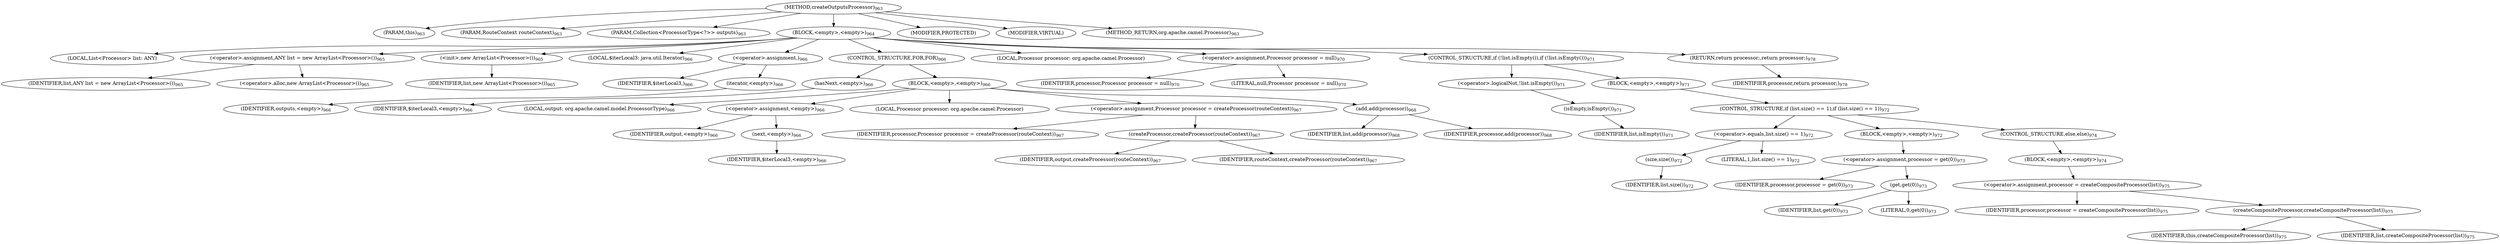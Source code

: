 digraph "createOutputsProcessor" {  
"1896" [label = <(METHOD,createOutputsProcessor)<SUB>963</SUB>> ]
"257" [label = <(PARAM,this)<SUB>963</SUB>> ]
"1897" [label = <(PARAM,RouteContext routeContext)<SUB>963</SUB>> ]
"1898" [label = <(PARAM,Collection&lt;ProcessorType&lt;?&gt;&gt; outputs)<SUB>963</SUB>> ]
"1899" [label = <(BLOCK,&lt;empty&gt;,&lt;empty&gt;)<SUB>964</SUB>> ]
"255" [label = <(LOCAL,List&lt;Processor&gt; list: ANY)> ]
"1900" [label = <(&lt;operator&gt;.assignment,ANY list = new ArrayList&lt;Processor&gt;())<SUB>965</SUB>> ]
"1901" [label = <(IDENTIFIER,list,ANY list = new ArrayList&lt;Processor&gt;())<SUB>965</SUB>> ]
"1902" [label = <(&lt;operator&gt;.alloc,new ArrayList&lt;Processor&gt;())<SUB>965</SUB>> ]
"1903" [label = <(&lt;init&gt;,new ArrayList&lt;Processor&gt;())<SUB>965</SUB>> ]
"254" [label = <(IDENTIFIER,list,new ArrayList&lt;Processor&gt;())<SUB>965</SUB>> ]
"1904" [label = <(LOCAL,$iterLocal3: java.util.Iterator)<SUB>966</SUB>> ]
"1905" [label = <(&lt;operator&gt;.assignment,)<SUB>966</SUB>> ]
"1906" [label = <(IDENTIFIER,$iterLocal3,)<SUB>966</SUB>> ]
"1907" [label = <(iterator,&lt;empty&gt;)<SUB>966</SUB>> ]
"1908" [label = <(IDENTIFIER,outputs,&lt;empty&gt;)<SUB>966</SUB>> ]
"1909" [label = <(CONTROL_STRUCTURE,FOR,FOR)<SUB>966</SUB>> ]
"1910" [label = <(hasNext,&lt;empty&gt;)<SUB>966</SUB>> ]
"1911" [label = <(IDENTIFIER,$iterLocal3,&lt;empty&gt;)<SUB>966</SUB>> ]
"1912" [label = <(BLOCK,&lt;empty&gt;,&lt;empty&gt;)<SUB>966</SUB>> ]
"1913" [label = <(LOCAL,output: org.apache.camel.model.ProcessorType)<SUB>966</SUB>> ]
"1914" [label = <(&lt;operator&gt;.assignment,&lt;empty&gt;)<SUB>966</SUB>> ]
"1915" [label = <(IDENTIFIER,output,&lt;empty&gt;)<SUB>966</SUB>> ]
"1916" [label = <(next,&lt;empty&gt;)<SUB>966</SUB>> ]
"1917" [label = <(IDENTIFIER,$iterLocal3,&lt;empty&gt;)<SUB>966</SUB>> ]
"1918" [label = <(LOCAL,Processor processor: org.apache.camel.Processor)> ]
"1919" [label = <(&lt;operator&gt;.assignment,Processor processor = createProcessor(routeContext))<SUB>967</SUB>> ]
"1920" [label = <(IDENTIFIER,processor,Processor processor = createProcessor(routeContext))<SUB>967</SUB>> ]
"1921" [label = <(createProcessor,createProcessor(routeContext))<SUB>967</SUB>> ]
"1922" [label = <(IDENTIFIER,output,createProcessor(routeContext))<SUB>967</SUB>> ]
"1923" [label = <(IDENTIFIER,routeContext,createProcessor(routeContext))<SUB>967</SUB>> ]
"1924" [label = <(add,add(processor))<SUB>968</SUB>> ]
"1925" [label = <(IDENTIFIER,list,add(processor))<SUB>968</SUB>> ]
"1926" [label = <(IDENTIFIER,processor,add(processor))<SUB>968</SUB>> ]
"1927" [label = <(LOCAL,Processor processor: org.apache.camel.Processor)> ]
"1928" [label = <(&lt;operator&gt;.assignment,Processor processor = null)<SUB>970</SUB>> ]
"1929" [label = <(IDENTIFIER,processor,Processor processor = null)<SUB>970</SUB>> ]
"1930" [label = <(LITERAL,null,Processor processor = null)<SUB>970</SUB>> ]
"1931" [label = <(CONTROL_STRUCTURE,if (!list.isEmpty()),if (!list.isEmpty()))<SUB>971</SUB>> ]
"1932" [label = <(&lt;operator&gt;.logicalNot,!list.isEmpty())<SUB>971</SUB>> ]
"1933" [label = <(isEmpty,isEmpty())<SUB>971</SUB>> ]
"1934" [label = <(IDENTIFIER,list,isEmpty())<SUB>971</SUB>> ]
"1935" [label = <(BLOCK,&lt;empty&gt;,&lt;empty&gt;)<SUB>971</SUB>> ]
"1936" [label = <(CONTROL_STRUCTURE,if (list.size() == 1),if (list.size() == 1))<SUB>972</SUB>> ]
"1937" [label = <(&lt;operator&gt;.equals,list.size() == 1)<SUB>972</SUB>> ]
"1938" [label = <(size,size())<SUB>972</SUB>> ]
"1939" [label = <(IDENTIFIER,list,size())<SUB>972</SUB>> ]
"1940" [label = <(LITERAL,1,list.size() == 1)<SUB>972</SUB>> ]
"1941" [label = <(BLOCK,&lt;empty&gt;,&lt;empty&gt;)<SUB>972</SUB>> ]
"1942" [label = <(&lt;operator&gt;.assignment,processor = get(0))<SUB>973</SUB>> ]
"1943" [label = <(IDENTIFIER,processor,processor = get(0))<SUB>973</SUB>> ]
"1944" [label = <(get,get(0))<SUB>973</SUB>> ]
"1945" [label = <(IDENTIFIER,list,get(0))<SUB>973</SUB>> ]
"1946" [label = <(LITERAL,0,get(0))<SUB>973</SUB>> ]
"1947" [label = <(CONTROL_STRUCTURE,else,else)<SUB>974</SUB>> ]
"1948" [label = <(BLOCK,&lt;empty&gt;,&lt;empty&gt;)<SUB>974</SUB>> ]
"1949" [label = <(&lt;operator&gt;.assignment,processor = createCompositeProcessor(list))<SUB>975</SUB>> ]
"1950" [label = <(IDENTIFIER,processor,processor = createCompositeProcessor(list))<SUB>975</SUB>> ]
"1951" [label = <(createCompositeProcessor,createCompositeProcessor(list))<SUB>975</SUB>> ]
"256" [label = <(IDENTIFIER,this,createCompositeProcessor(list))<SUB>975</SUB>> ]
"1952" [label = <(IDENTIFIER,list,createCompositeProcessor(list))<SUB>975</SUB>> ]
"1953" [label = <(RETURN,return processor;,return processor;)<SUB>978</SUB>> ]
"1954" [label = <(IDENTIFIER,processor,return processor;)<SUB>978</SUB>> ]
"1955" [label = <(MODIFIER,PROTECTED)> ]
"1956" [label = <(MODIFIER,VIRTUAL)> ]
"1957" [label = <(METHOD_RETURN,org.apache.camel.Processor)<SUB>963</SUB>> ]
  "1896" -> "257" 
  "1896" -> "1897" 
  "1896" -> "1898" 
  "1896" -> "1899" 
  "1896" -> "1955" 
  "1896" -> "1956" 
  "1896" -> "1957" 
  "1899" -> "255" 
  "1899" -> "1900" 
  "1899" -> "1903" 
  "1899" -> "1904" 
  "1899" -> "1905" 
  "1899" -> "1909" 
  "1899" -> "1927" 
  "1899" -> "1928" 
  "1899" -> "1931" 
  "1899" -> "1953" 
  "1900" -> "1901" 
  "1900" -> "1902" 
  "1903" -> "254" 
  "1905" -> "1906" 
  "1905" -> "1907" 
  "1907" -> "1908" 
  "1909" -> "1910" 
  "1909" -> "1912" 
  "1910" -> "1911" 
  "1912" -> "1913" 
  "1912" -> "1914" 
  "1912" -> "1918" 
  "1912" -> "1919" 
  "1912" -> "1924" 
  "1914" -> "1915" 
  "1914" -> "1916" 
  "1916" -> "1917" 
  "1919" -> "1920" 
  "1919" -> "1921" 
  "1921" -> "1922" 
  "1921" -> "1923" 
  "1924" -> "1925" 
  "1924" -> "1926" 
  "1928" -> "1929" 
  "1928" -> "1930" 
  "1931" -> "1932" 
  "1931" -> "1935" 
  "1932" -> "1933" 
  "1933" -> "1934" 
  "1935" -> "1936" 
  "1936" -> "1937" 
  "1936" -> "1941" 
  "1936" -> "1947" 
  "1937" -> "1938" 
  "1937" -> "1940" 
  "1938" -> "1939" 
  "1941" -> "1942" 
  "1942" -> "1943" 
  "1942" -> "1944" 
  "1944" -> "1945" 
  "1944" -> "1946" 
  "1947" -> "1948" 
  "1948" -> "1949" 
  "1949" -> "1950" 
  "1949" -> "1951" 
  "1951" -> "256" 
  "1951" -> "1952" 
  "1953" -> "1954" 
}
